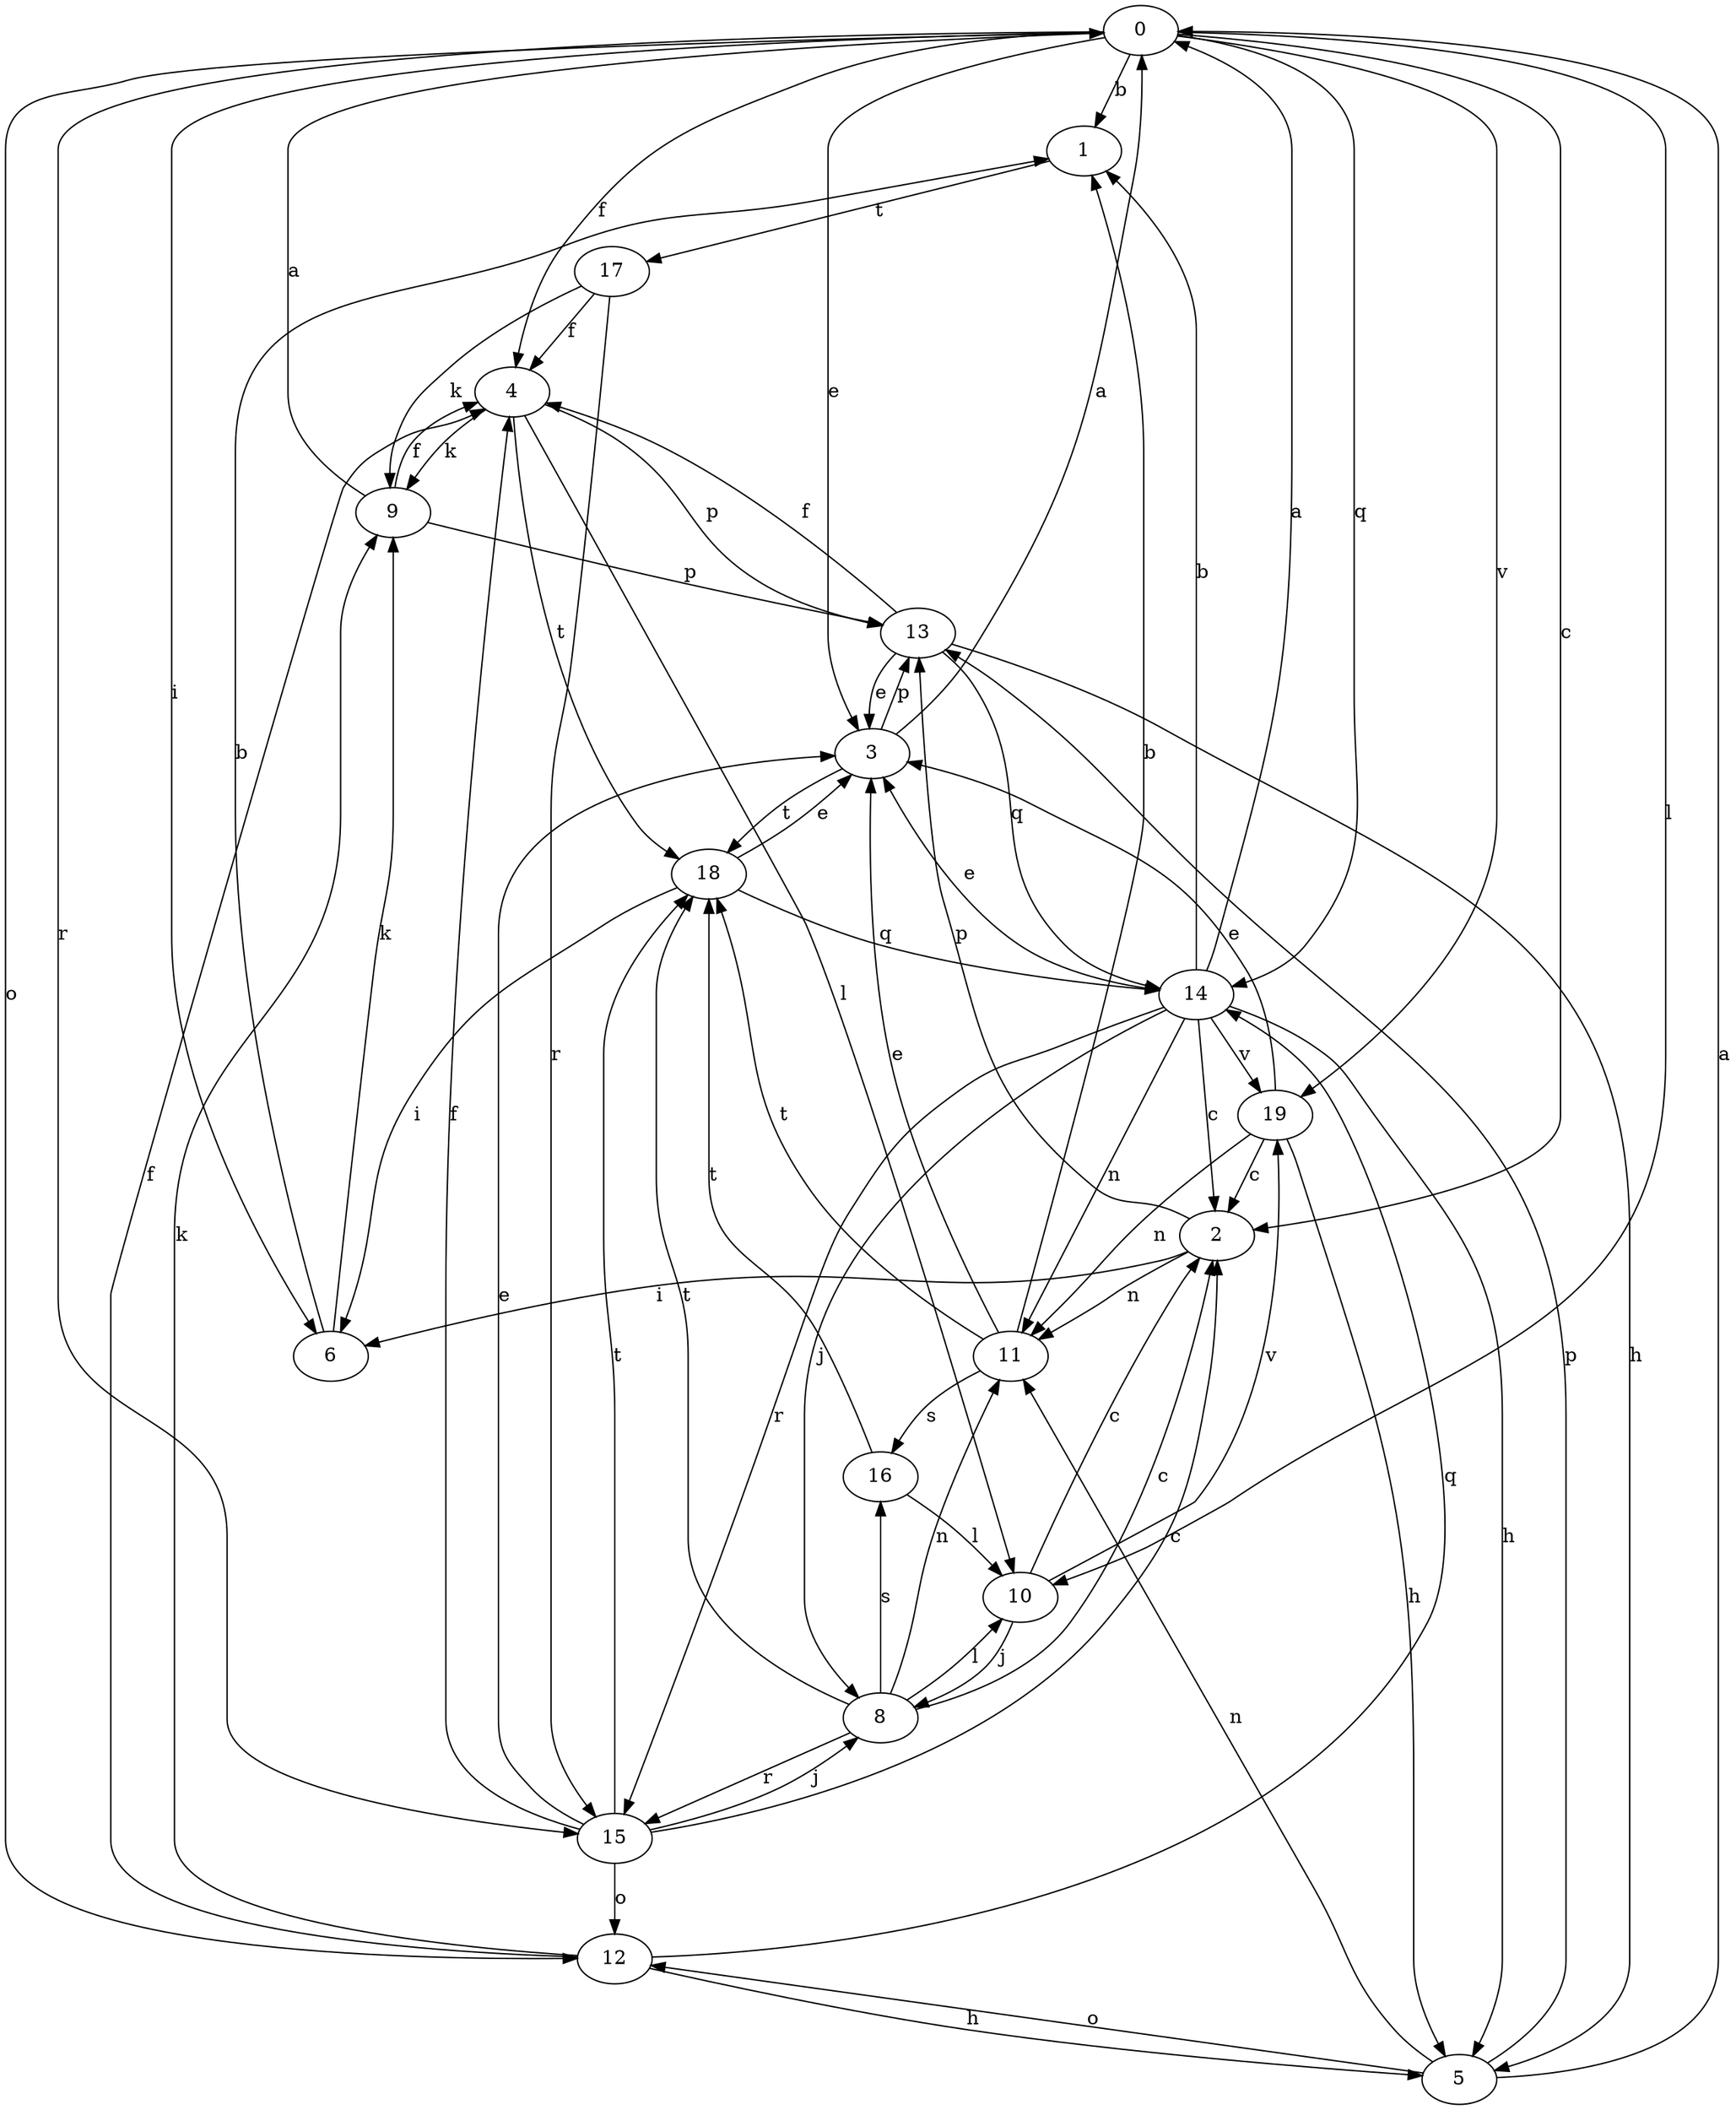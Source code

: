 strict digraph  {
0;
1;
2;
3;
4;
5;
6;
8;
9;
10;
11;
12;
13;
14;
15;
16;
17;
18;
19;
0 -> 1  [label=b];
0 -> 2  [label=c];
0 -> 3  [label=e];
0 -> 4  [label=f];
0 -> 6  [label=i];
0 -> 10  [label=l];
0 -> 12  [label=o];
0 -> 14  [label=q];
0 -> 15  [label=r];
0 -> 19  [label=v];
1 -> 17  [label=t];
2 -> 6  [label=i];
2 -> 11  [label=n];
2 -> 13  [label=p];
3 -> 0  [label=a];
3 -> 13  [label=p];
3 -> 18  [label=t];
4 -> 9  [label=k];
4 -> 10  [label=l];
4 -> 13  [label=p];
4 -> 18  [label=t];
5 -> 0  [label=a];
5 -> 11  [label=n];
5 -> 12  [label=o];
5 -> 13  [label=p];
6 -> 1  [label=b];
6 -> 9  [label=k];
8 -> 2  [label=c];
8 -> 10  [label=l];
8 -> 11  [label=n];
8 -> 15  [label=r];
8 -> 16  [label=s];
8 -> 18  [label=t];
9 -> 0  [label=a];
9 -> 4  [label=f];
9 -> 13  [label=p];
10 -> 2  [label=c];
10 -> 8  [label=j];
10 -> 19  [label=v];
11 -> 1  [label=b];
11 -> 3  [label=e];
11 -> 16  [label=s];
11 -> 18  [label=t];
12 -> 4  [label=f];
12 -> 5  [label=h];
12 -> 9  [label=k];
12 -> 14  [label=q];
13 -> 3  [label=e];
13 -> 4  [label=f];
13 -> 5  [label=h];
13 -> 14  [label=q];
14 -> 0  [label=a];
14 -> 1  [label=b];
14 -> 2  [label=c];
14 -> 3  [label=e];
14 -> 5  [label=h];
14 -> 8  [label=j];
14 -> 11  [label=n];
14 -> 15  [label=r];
14 -> 19  [label=v];
15 -> 2  [label=c];
15 -> 3  [label=e];
15 -> 4  [label=f];
15 -> 8  [label=j];
15 -> 12  [label=o];
15 -> 18  [label=t];
16 -> 10  [label=l];
16 -> 18  [label=t];
17 -> 4  [label=f];
17 -> 9  [label=k];
17 -> 15  [label=r];
18 -> 3  [label=e];
18 -> 6  [label=i];
18 -> 14  [label=q];
19 -> 2  [label=c];
19 -> 3  [label=e];
19 -> 5  [label=h];
19 -> 11  [label=n];
}
